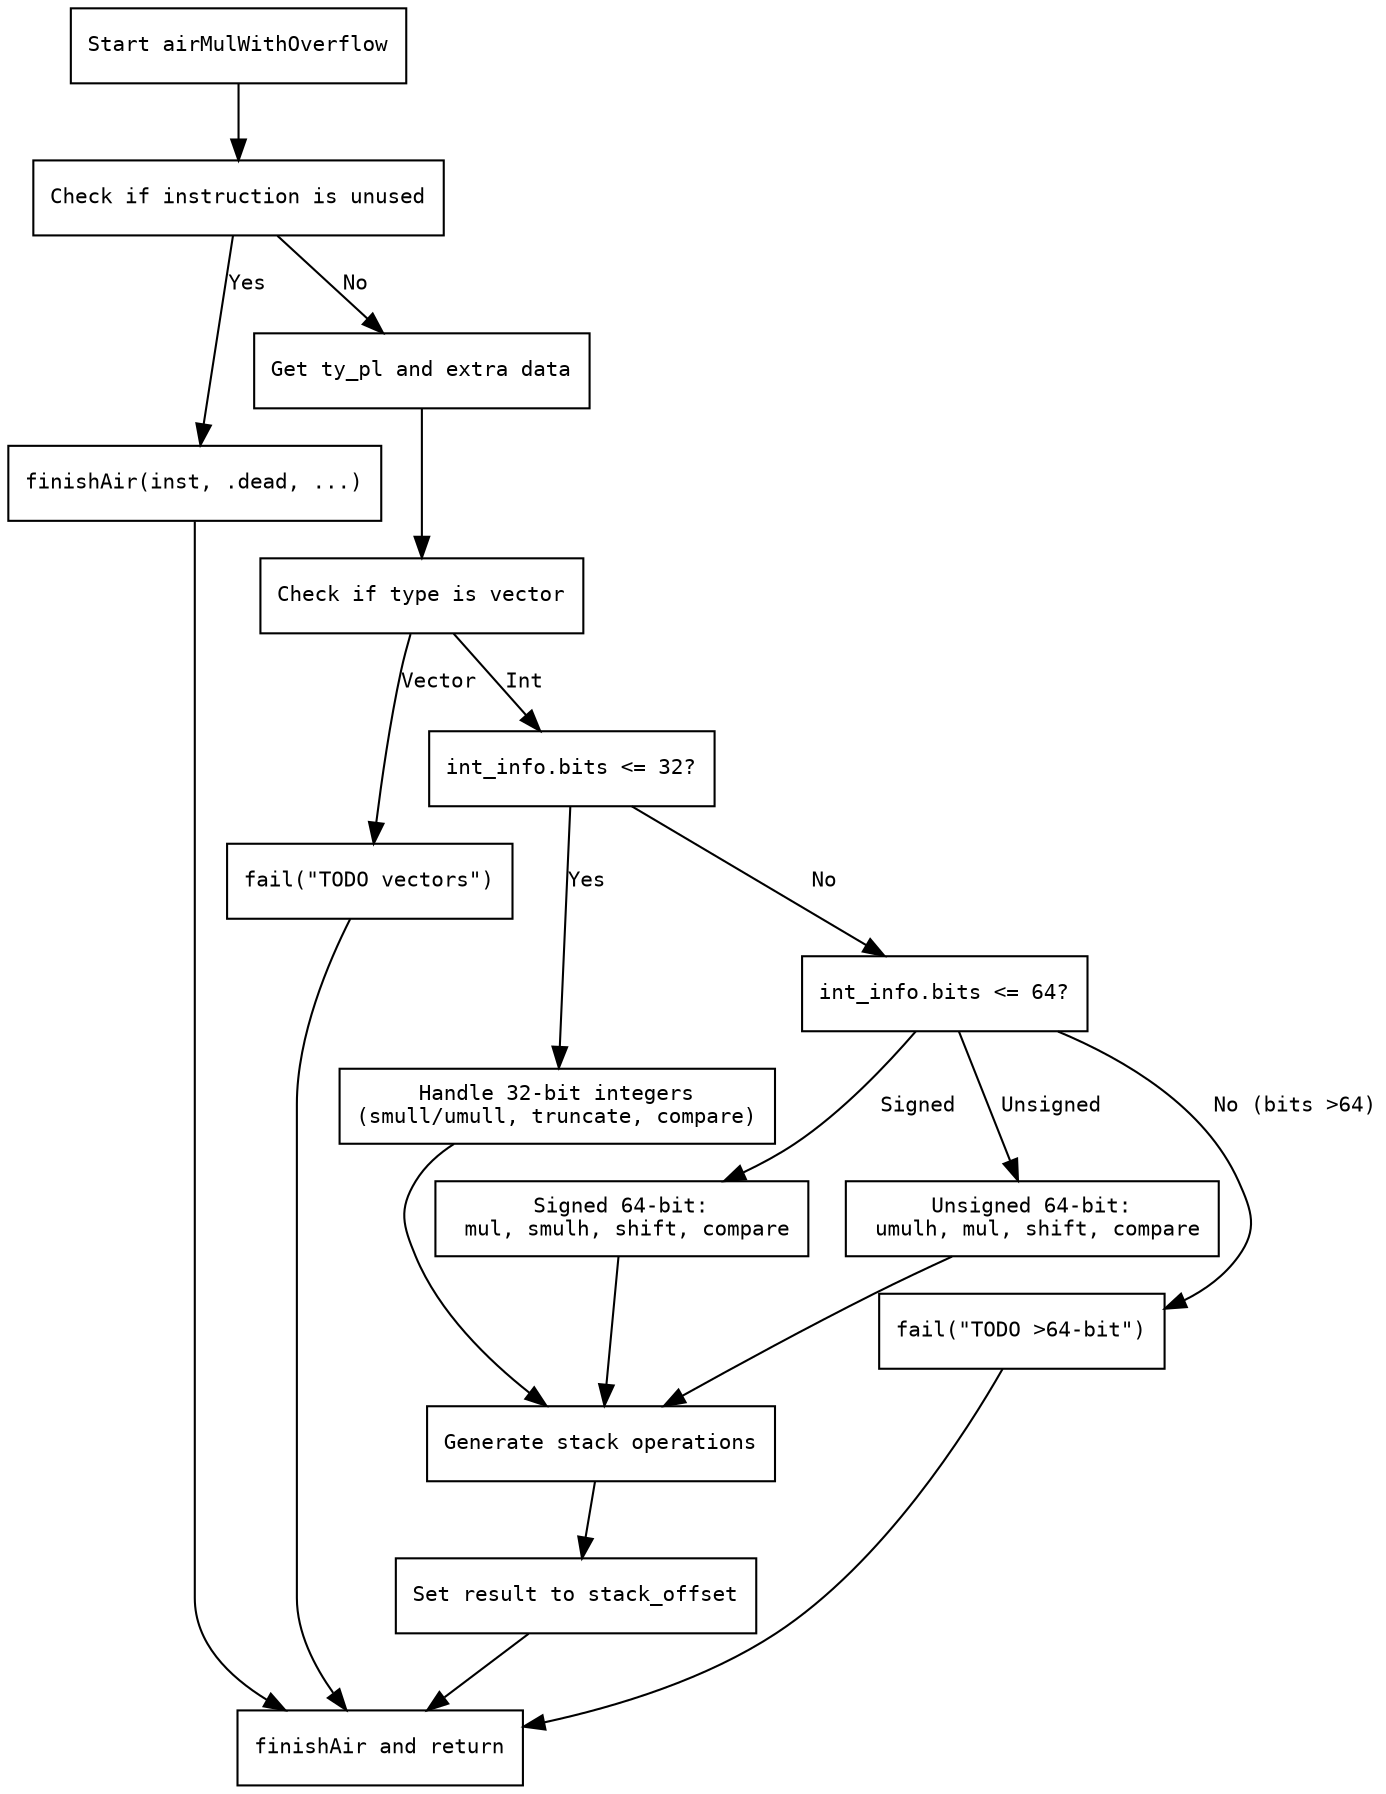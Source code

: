 
digraph flowchart {
    node [shape=rectangle, fontname="Courier", fontsize=10];
    edge [fontname="Courier", fontsize=10];

    start [label="Start airMulWithOverflow"];
    check_unused [label="Check if instruction is unused"];
    mark_dead [label="finishAir(inst, .dead, ...)", shape=box];
    get_ty_pl [label="Get ty_pl and extra data"];
    check_vector [label="Check if type is vector"];
    vector_error [label="fail(\"TODO vectors\")", shape=box];
    check_int_bits_32 [label="int_info.bits <= 32?"];
    check_int_bits_64 [label="int_info.bits <= 64?"];
    handle_32bit [label="Handle 32-bit integers\n(smull/umull, truncate, compare)"];
    handle_64bit_signed [label="Signed 64-bit:\n mul, smulh, shift, compare"];
    handle_64bit_unsigned [label="Unsigned 64-bit:\n umulh, mul, shift, compare"];
    gen_stack [label="Generate stack operations"];
    set_result [label="Set result to stack_offset"];
    error_large_int [label="fail(\"TODO >64-bit\")", shape=box];
    end [label="finishAir and return"];

    start -> check_unused;
    check_unused -> mark_dead [label="Yes"];
    check_unused -> get_ty_pl [label="No"];
    get_ty_pl -> check_vector;
    check_vector -> vector_error [label="Vector"];
    check_vector -> check_int_bits_32 [label="Int"];
    check_int_bits_32 -> handle_32bit [label="Yes"];
    check_int_bits_32 -> check_int_bits_64 [label="No"];
    check_int_bits_64 -> handle_64bit_signed [label="Signed"];
    check_int_bits_64 -> handle_64bit_unsigned [label="Unsigned"];
    check_int_bits_64 -> error_large_int [label="No (bits >64)"];
    handle_32bit -> gen_stack;
    handle_64bit_signed -> gen_stack;
    handle_64bit_unsigned -> gen_stack;
    gen_stack -> set_result;
    set_result -> end;
    vector_error -> end;
    mark_dead -> end;
    error_large_int -> end;
}
